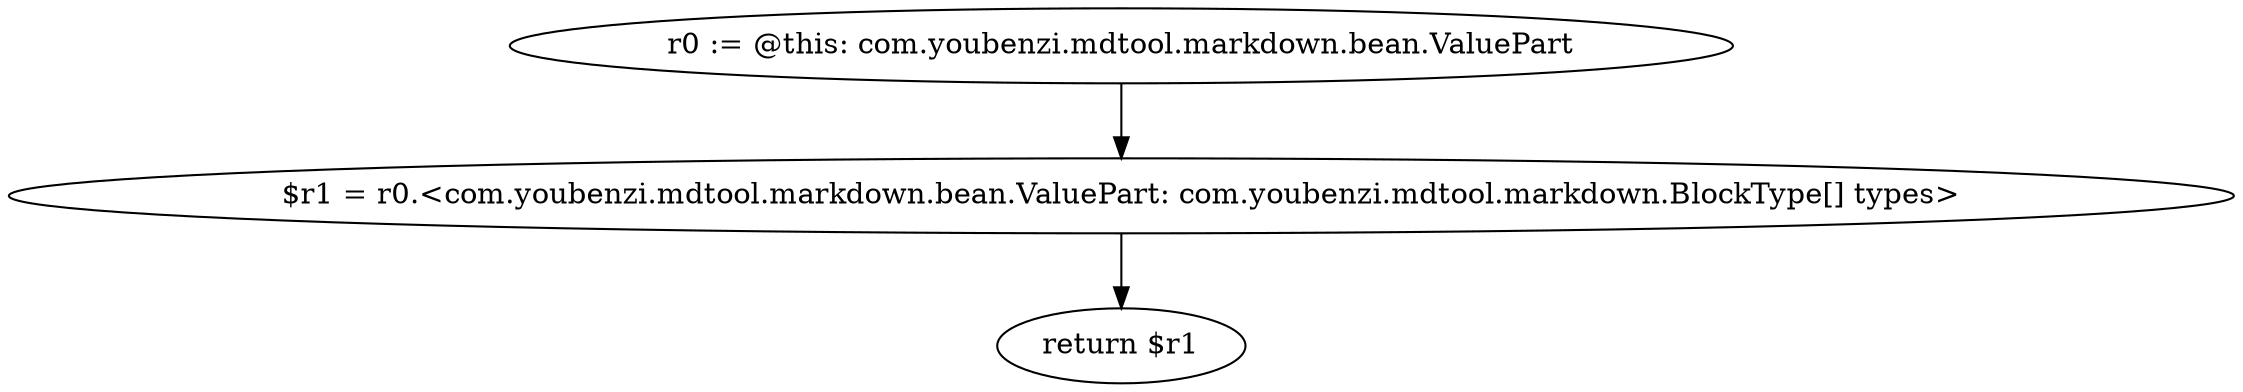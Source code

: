 digraph "unitGraph" {
    "r0 := @this: com.youbenzi.mdtool.markdown.bean.ValuePart"
    "$r1 = r0.<com.youbenzi.mdtool.markdown.bean.ValuePart: com.youbenzi.mdtool.markdown.BlockType[] types>"
    "return $r1"
    "r0 := @this: com.youbenzi.mdtool.markdown.bean.ValuePart"->"$r1 = r0.<com.youbenzi.mdtool.markdown.bean.ValuePart: com.youbenzi.mdtool.markdown.BlockType[] types>";
    "$r1 = r0.<com.youbenzi.mdtool.markdown.bean.ValuePart: com.youbenzi.mdtool.markdown.BlockType[] types>"->"return $r1";
}

